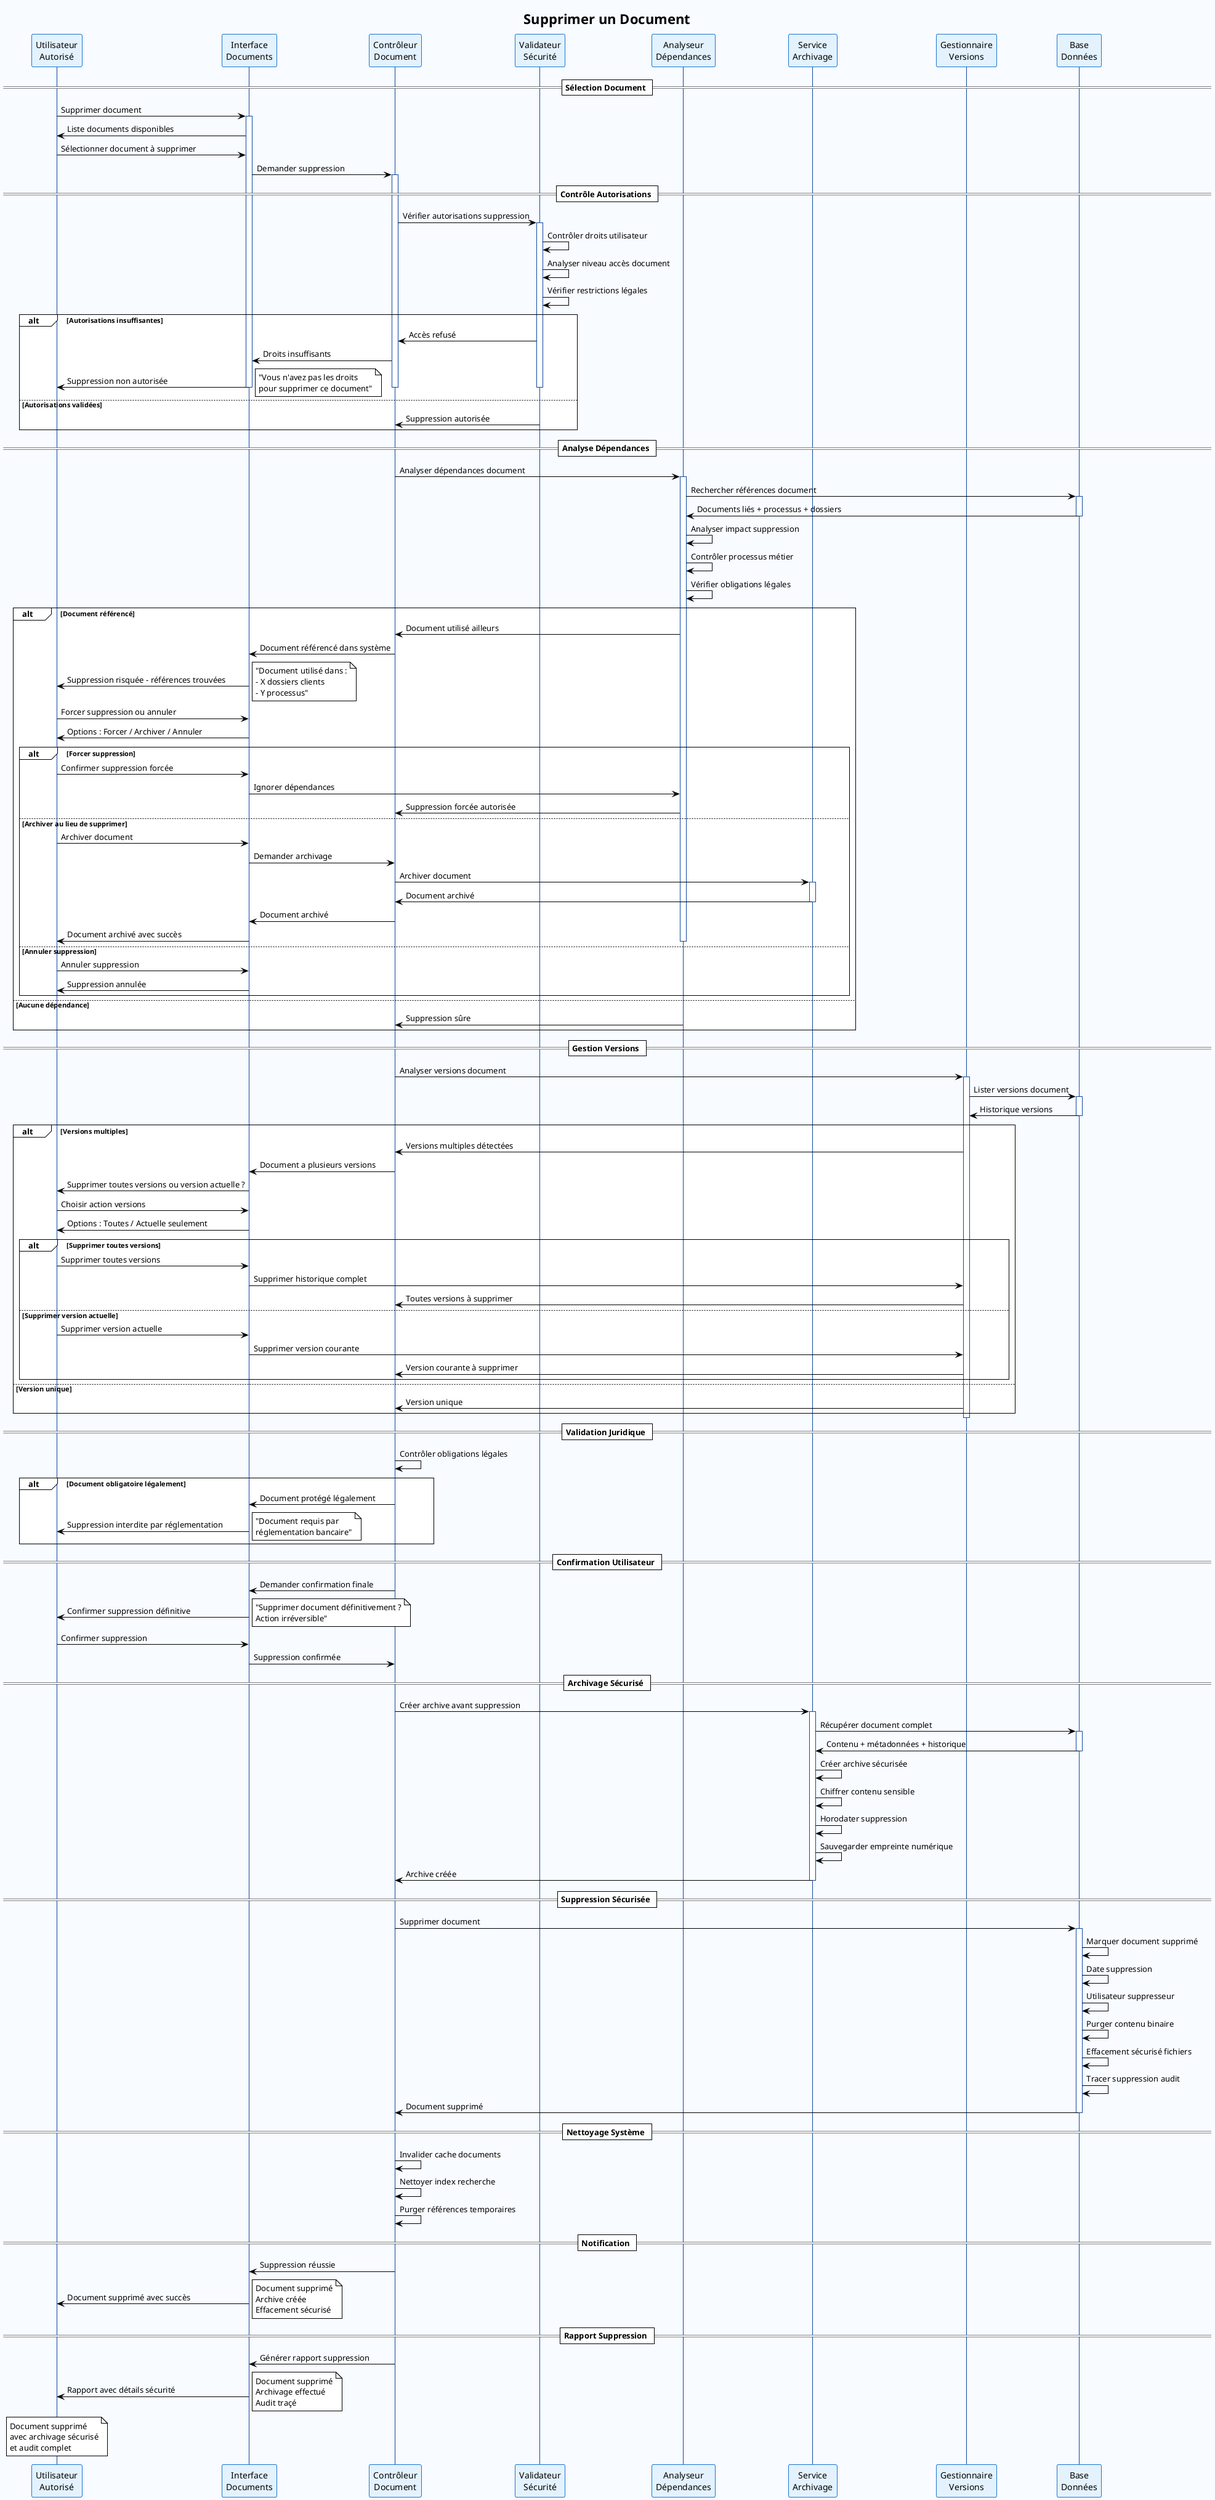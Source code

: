 @startuml Sequence_SupprimerDocument
!theme plain
skinparam backgroundColor #F8FBFF
skinparam sequence {
    ActorBorderColor #1976D2
    LifeLineBorderColor #0D47A1
    ParticipantBorderColor #1976D2
    ParticipantBackgroundColor #E3F2FD
    MessageTextSize 8
    NoteTextSize 7
}

title Supprimer un Document

participant "Utilisateur\nAutorisé" as user
participant "Interface\nDocuments" as ui
participant "Contrôleur\nDocument" as ctrl
participant "Validateur\nSécurité" as security
participant "Analyseur\nDépendances" as dep
participant "Service\nArchivage" as archiving
participant "Gestionnaire\nVersions" as version
participant "Base\nDonnées" as bdd

== Sélection Document ==
user -> ui : Supprimer document
activate ui
ui -> user : Liste documents disponibles
user -> ui : Sélectionner document à supprimer
ui -> ctrl : Demander suppression
activate ctrl

== Contrôle Autorisations ==
ctrl -> security : Vérifier autorisations suppression
activate security
security -> security : Contrôler droits utilisateur
security -> security : Analyser niveau accès document
security -> security : Vérifier restrictions légales

alt Autorisations insuffisantes
    security -> ctrl : Accès refusé
    ctrl -> ui : Droits insuffisants
    ui -> user : Suppression non autorisée
    note right : "Vous n'avez pas les droits\npour supprimer ce document"
    deactivate security
    deactivate ctrl
    deactivate ui
else Autorisations validées
    security -> ctrl : Suppression autorisée
    deactivate security
end

== Analyse Dépendances ==
ctrl -> dep : Analyser dépendances document
activate dep
dep -> bdd : Rechercher références document
activate bdd
bdd -> dep : Documents liés + processus + dossiers
deactivate bdd

dep -> dep : Analyser impact suppression
dep -> dep : Contrôler processus métier
dep -> dep : Vérifier obligations légales

alt Document référencé
    dep -> ctrl : Document utilisé ailleurs
    ctrl -> ui : Document référencé dans système
    ui -> user : Suppression risquée - références trouvées
    note right : "Document utilisé dans :\n- X dossiers clients\n- Y processus"
    
    user -> ui : Forcer suppression ou annuler
    ui -> user : Options : Forcer / Archiver / Annuler
    
    alt Forcer suppression
        user -> ui : Confirmer suppression forcée
        ui -> dep : Ignorer dépendances
        dep -> ctrl : Suppression forcée autorisée
    else Archiver au lieu de supprimer
        user -> ui : Archiver document
        ui -> ctrl : Demander archivage
        ctrl -> archiving : Archiver document
        activate archiving
        archiving -> ctrl : Document archivé
        deactivate archiving
        ctrl -> ui : Document archivé
        ui -> user : Document archivé avec succès
        deactivate dep
        deactivate ctrl
        deactivate ui
    else Annuler suppression
        user -> ui : Annuler suppression
        ui -> user : Suppression annulée
        deactivate dep
        deactivate ctrl
        deactivate ui
    end
    
else Aucune dépendance
    dep -> ctrl : Suppression sûre
    deactivate dep
end

== Gestion Versions ==
ctrl -> version : Analyser versions document
activate version
version -> bdd : Lister versions document
activate bdd
bdd -> version : Historique versions
deactivate bdd

alt Versions multiples
    version -> ctrl : Versions multiples détectées
    ctrl -> ui : Document a plusieurs versions
    ui -> user : Supprimer toutes versions ou version actuelle ?
    
    user -> ui : Choisir action versions
    ui -> user : Options : Toutes / Actuelle seulement
    
    alt Supprimer toutes versions
        user -> ui : Supprimer toutes versions
        ui -> version : Supprimer historique complet
        version -> ctrl : Toutes versions à supprimer
    else Supprimer version actuelle
        user -> ui : Supprimer version actuelle
        ui -> version : Supprimer version courante
        version -> ctrl : Version courante à supprimer
    end
    
else Version unique
    version -> ctrl : Version unique
end

deactivate version

== Validation Juridique ==
ctrl -> ctrl : Contrôler obligations légales
alt Document obligatoire légalement
    ctrl -> ui : Document protégé légalement
    ui -> user : Suppression interdite par réglementation
    note right : "Document requis par\nréglementation bancaire"
    deactivate ctrl
    deactivate ui
end

== Confirmation Utilisateur ==
ctrl -> ui : Demander confirmation finale
ui -> user : Confirmer suppression définitive
note right : "Supprimer document définitivement ?\nAction irréversible"

user -> ui : Confirmer suppression
ui -> ctrl : Suppression confirmée

== Archivage Sécurisé ==
ctrl -> archiving : Créer archive avant suppression
activate archiving
archiving -> bdd : Récupérer document complet
activate bdd
bdd -> archiving : Contenu + métadonnées + historique
deactivate bdd

archiving -> archiving : Créer archive sécurisée
archiving -> archiving : Chiffrer contenu sensible
archiving -> archiving : Horodater suppression
archiving -> archiving : Sauvegarder empreinte numérique
archiving -> ctrl : Archive créée
deactivate archiving

== Suppression Sécurisée ==
ctrl -> bdd : Supprimer document
activate bdd
bdd -> bdd : Marquer document supprimé
bdd -> bdd : Date suppression
bdd -> bdd : Utilisateur suppresseur
bdd -> bdd : Purger contenu binaire
bdd -> bdd : Effacement sécurisé fichiers
bdd -> bdd : Tracer suppression audit
bdd -> ctrl : Document supprimé
deactivate bdd

== Nettoyage Système ==
ctrl -> ctrl : Invalider cache documents
ctrl -> ctrl : Nettoyer index recherche
ctrl -> ctrl : Purger références temporaires

== Notification ==
ctrl -> ui : Suppression réussie
ui -> user : Document supprimé avec succès
note right : Document supprimé\nArchive créée\nEffacement sécurisé

== Rapport Suppression ==
ctrl -> ui : Générer rapport suppression
ui -> user : Rapport avec détails sécurité
note right : Document supprimé\nArchivage effectué\nAudit traçé

deactivate ctrl
deactivate ui

note over user : Document supprimé\navec archivage sécurisé\net audit complet

@enduml
